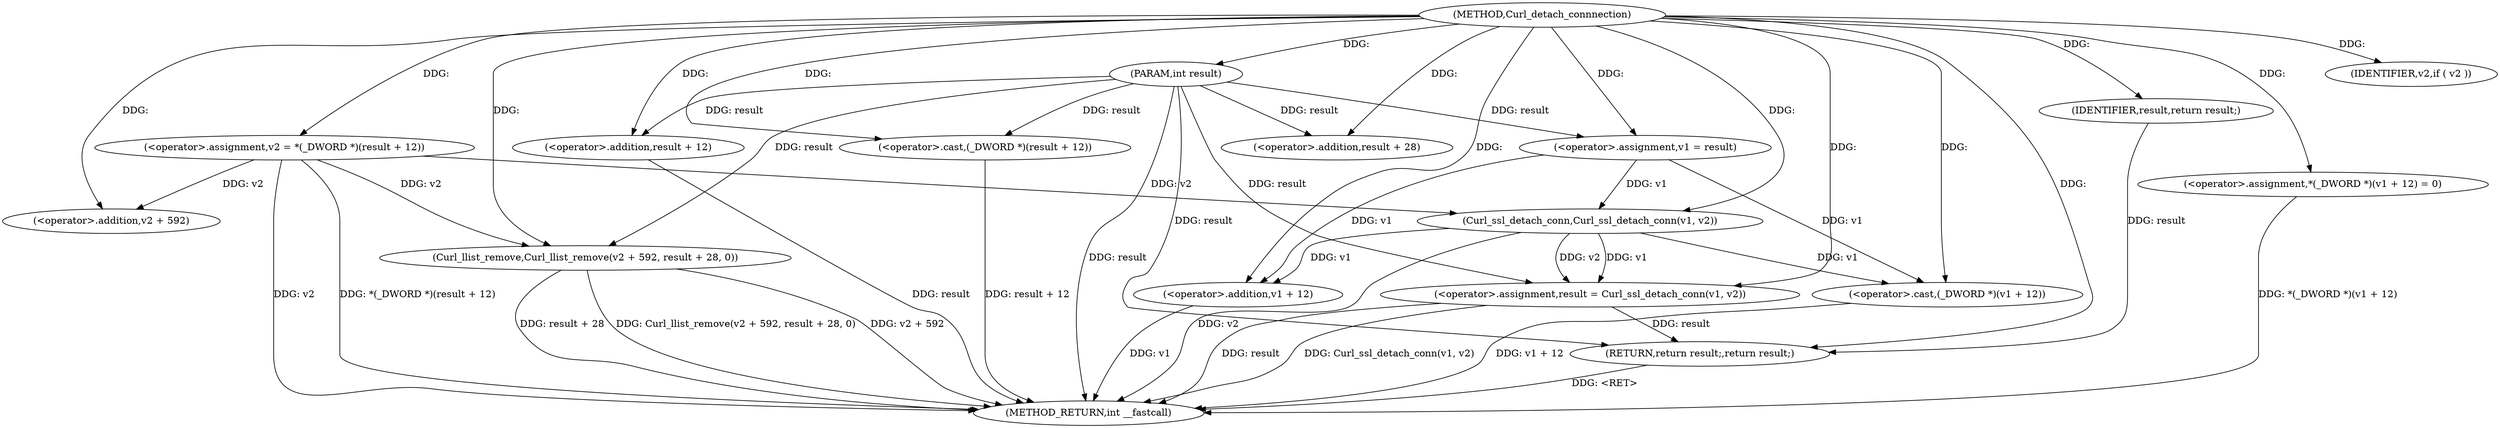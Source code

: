 digraph Curl_detach_connnection {  
"1000103" [label = "(METHOD,Curl_detach_connnection)" ]
"1000145" [label = "(METHOD_RETURN,int __fastcall)" ]
"1000104" [label = "(PARAM,int result)" ]
"1000108" [label = "(<operator>.assignment,v1 = result)" ]
"1000111" [label = "(<operator>.assignment,v2 = *(_DWORD *)(result + 12))" ]
"1000114" [label = "(<operator>.cast,(_DWORD *)(result + 12))" ]
"1000116" [label = "(<operator>.addition,result + 12)" ]
"1000120" [label = "(IDENTIFIER,v2,if ( v2 ))" ]
"1000122" [label = "(Curl_llist_remove,Curl_llist_remove(v2 + 592, result + 28, 0))" ]
"1000123" [label = "(<operator>.addition,v2 + 592)" ]
"1000126" [label = "(<operator>.addition,result + 28)" ]
"1000130" [label = "(<operator>.assignment,result = Curl_ssl_detach_conn(v1, v2))" ]
"1000132" [label = "(Curl_ssl_detach_conn,Curl_ssl_detach_conn(v1, v2))" ]
"1000135" [label = "(<operator>.assignment,*(_DWORD *)(v1 + 12) = 0)" ]
"1000137" [label = "(<operator>.cast,(_DWORD *)(v1 + 12))" ]
"1000139" [label = "(<operator>.addition,v1 + 12)" ]
"1000143" [label = "(RETURN,return result;,return result;)" ]
"1000144" [label = "(IDENTIFIER,result,return result;)" ]
  "1000135" -> "1000145"  [ label = "DDG: *(_DWORD *)(v1 + 12)"] 
  "1000111" -> "1000145"  [ label = "DDG: *(_DWORD *)(result + 12)"] 
  "1000122" -> "1000145"  [ label = "DDG: Curl_llist_remove(v2 + 592, result + 28, 0)"] 
  "1000114" -> "1000145"  [ label = "DDG: result + 12"] 
  "1000104" -> "1000145"  [ label = "DDG: result"] 
  "1000130" -> "1000145"  [ label = "DDG: result"] 
  "1000139" -> "1000145"  [ label = "DDG: v1"] 
  "1000111" -> "1000145"  [ label = "DDG: v2"] 
  "1000122" -> "1000145"  [ label = "DDG: v2 + 592"] 
  "1000116" -> "1000145"  [ label = "DDG: result"] 
  "1000137" -> "1000145"  [ label = "DDG: v1 + 12"] 
  "1000132" -> "1000145"  [ label = "DDG: v2"] 
  "1000122" -> "1000145"  [ label = "DDG: result + 28"] 
  "1000130" -> "1000145"  [ label = "DDG: Curl_ssl_detach_conn(v1, v2)"] 
  "1000143" -> "1000145"  [ label = "DDG: <RET>"] 
  "1000103" -> "1000104"  [ label = "DDG: "] 
  "1000104" -> "1000108"  [ label = "DDG: result"] 
  "1000103" -> "1000108"  [ label = "DDG: "] 
  "1000103" -> "1000111"  [ label = "DDG: "] 
  "1000104" -> "1000114"  [ label = "DDG: result"] 
  "1000103" -> "1000114"  [ label = "DDG: "] 
  "1000104" -> "1000116"  [ label = "DDG: result"] 
  "1000103" -> "1000116"  [ label = "DDG: "] 
  "1000103" -> "1000120"  [ label = "DDG: "] 
  "1000111" -> "1000122"  [ label = "DDG: v2"] 
  "1000103" -> "1000122"  [ label = "DDG: "] 
  "1000111" -> "1000123"  [ label = "DDG: v2"] 
  "1000103" -> "1000123"  [ label = "DDG: "] 
  "1000104" -> "1000122"  [ label = "DDG: result"] 
  "1000104" -> "1000126"  [ label = "DDG: result"] 
  "1000103" -> "1000126"  [ label = "DDG: "] 
  "1000132" -> "1000130"  [ label = "DDG: v1"] 
  "1000132" -> "1000130"  [ label = "DDG: v2"] 
  "1000104" -> "1000130"  [ label = "DDG: result"] 
  "1000103" -> "1000130"  [ label = "DDG: "] 
  "1000108" -> "1000132"  [ label = "DDG: v1"] 
  "1000103" -> "1000132"  [ label = "DDG: "] 
  "1000111" -> "1000132"  [ label = "DDG: v2"] 
  "1000103" -> "1000135"  [ label = "DDG: "] 
  "1000108" -> "1000137"  [ label = "DDG: v1"] 
  "1000132" -> "1000137"  [ label = "DDG: v1"] 
  "1000103" -> "1000137"  [ label = "DDG: "] 
  "1000108" -> "1000139"  [ label = "DDG: v1"] 
  "1000132" -> "1000139"  [ label = "DDG: v1"] 
  "1000103" -> "1000139"  [ label = "DDG: "] 
  "1000144" -> "1000143"  [ label = "DDG: result"] 
  "1000130" -> "1000143"  [ label = "DDG: result"] 
  "1000104" -> "1000143"  [ label = "DDG: result"] 
  "1000103" -> "1000143"  [ label = "DDG: "] 
  "1000103" -> "1000144"  [ label = "DDG: "] 
}
